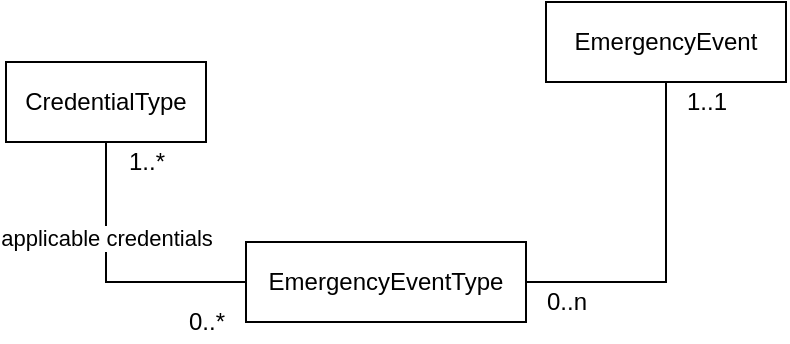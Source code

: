 <mxfile version="13.6.5">
    <diagram id="UQVTtgmDKAdqkk5ept6H" name="Page-1">
        <mxGraphModel dx="794" dy="1264" grid="1" gridSize="10" guides="1" tooltips="1" connect="1" arrows="1" fold="1" page="1" pageScale="1" pageWidth="827" pageHeight="1169" math="0" shadow="0">
            <root>
                <mxCell id="0"/>
                <mxCell id="1" parent="0"/>
                <mxCell id="7" style="edgeStyle=orthogonalEdgeStyle;rounded=0;orthogonalLoop=1;jettySize=auto;html=1;exitX=0.5;exitY=1;exitDx=0;exitDy=0;entryX=0;entryY=0.5;entryDx=0;entryDy=0;endArrow=none;endFill=0;" edge="1" parent="1" source="4" target="5">
                    <mxGeometry relative="1" as="geometry"/>
                </mxCell>
                <mxCell id="8" value="applicable credentials" style="edgeLabel;html=1;align=center;verticalAlign=middle;resizable=0;points=[];" vertex="1" connectable="0" parent="7">
                    <mxGeometry x="-0.314" relative="1" as="geometry">
                        <mxPoint as="offset"/>
                    </mxGeometry>
                </mxCell>
                <mxCell id="4" value="CredentialType" style="whiteSpace=wrap;html=1;align=center;" vertex="1" parent="1">
                    <mxGeometry x="190" y="330" width="100" height="40" as="geometry"/>
                </mxCell>
                <mxCell id="5" value="EmergencyEventType" style="whiteSpace=wrap;html=1;align=center;" vertex="1" parent="1">
                    <mxGeometry x="310" y="420" width="140" height="40" as="geometry"/>
                </mxCell>
                <mxCell id="11" style="edgeStyle=orthogonalEdgeStyle;rounded=0;orthogonalLoop=1;jettySize=auto;html=1;exitX=0.5;exitY=1;exitDx=0;exitDy=0;entryX=1;entryY=0.5;entryDx=0;entryDy=0;endArrow=none;endFill=0;" edge="1" parent="1" source="6" target="5">
                    <mxGeometry relative="1" as="geometry"/>
                </mxCell>
                <mxCell id="6" value="EmergencyEvent" style="whiteSpace=wrap;html=1;align=center;" vertex="1" parent="1">
                    <mxGeometry x="460" y="300" width="120" height="40" as="geometry"/>
                </mxCell>
                <mxCell id="9" value="1..*" style="text;html=1;align=center;verticalAlign=middle;resizable=0;points=[];autosize=1;" vertex="1" parent="1">
                    <mxGeometry x="245" y="370" width="30" height="20" as="geometry"/>
                </mxCell>
                <mxCell id="10" value="0..*" style="text;html=1;align=center;verticalAlign=middle;resizable=0;points=[];autosize=1;" vertex="1" parent="1">
                    <mxGeometry x="275" y="450" width="30" height="20" as="geometry"/>
                </mxCell>
                <mxCell id="12" value="0..n" style="text;html=1;align=center;verticalAlign=middle;resizable=0;points=[];autosize=1;" vertex="1" parent="1">
                    <mxGeometry x="450" y="440" width="40" height="20" as="geometry"/>
                </mxCell>
                <mxCell id="13" value="1..1" style="text;html=1;align=center;verticalAlign=middle;resizable=0;points=[];autosize=1;" vertex="1" parent="1">
                    <mxGeometry x="520" y="340" width="40" height="20" as="geometry"/>
                </mxCell>
            </root>
        </mxGraphModel>
    </diagram>
</mxfile>